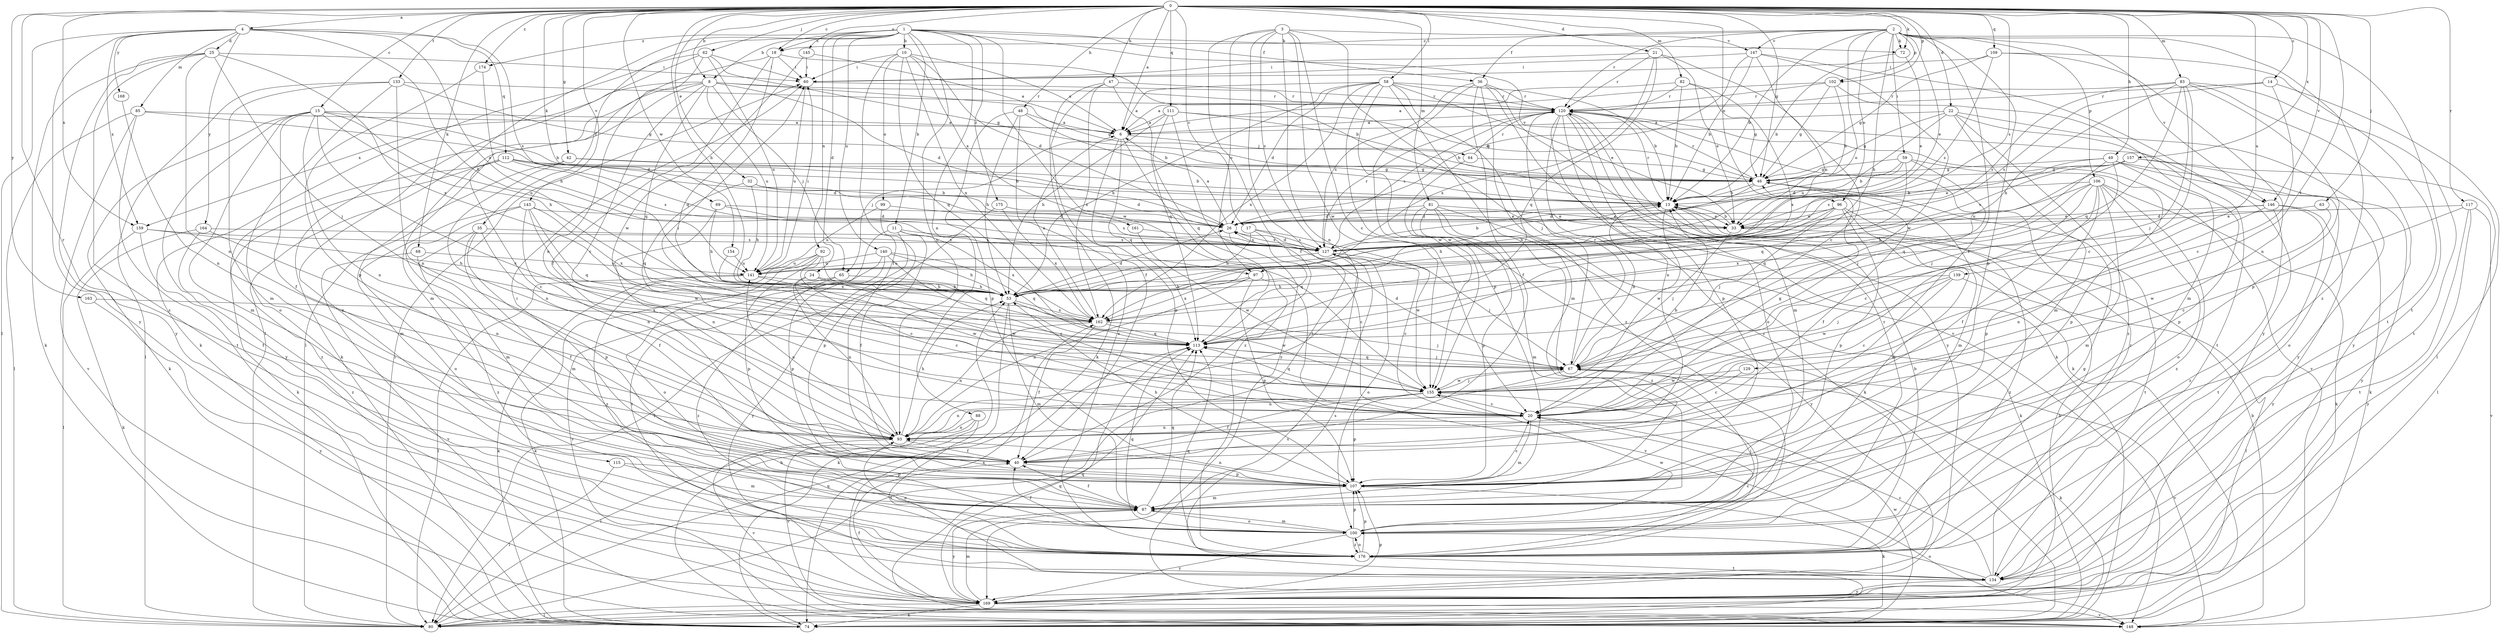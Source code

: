 strict digraph  {
0;
1;
2;
3;
4;
6;
8;
10;
11;
13;
14;
15;
17;
18;
20;
21;
22;
24;
25;
26;
32;
33;
35;
36;
40;
42;
46;
47;
48;
49;
53;
58;
59;
60;
62;
63;
64;
65;
67;
68;
69;
72;
74;
80;
81;
82;
83;
85;
87;
88;
92;
93;
96;
97;
99;
100;
102;
106;
107;
109;
111;
112;
113;
115;
117;
120;
127;
129;
133;
134;
139;
140;
141;
143;
145;
146;
147;
148;
154;
155;
157;
159;
161;
162;
163;
164;
168;
169;
174;
175;
176;
0 -> 4  [label=a];
0 -> 6  [label=a];
0 -> 8  [label=b];
0 -> 14  [label=c];
0 -> 15  [label=c];
0 -> 17  [label=c];
0 -> 18  [label=c];
0 -> 21  [label=d];
0 -> 22  [label=d];
0 -> 32  [label=e];
0 -> 42  [label=g];
0 -> 46  [label=g];
0 -> 47  [label=h];
0 -> 48  [label=h];
0 -> 49  [label=h];
0 -> 53  [label=h];
0 -> 58  [label=i];
0 -> 62  [label=j];
0 -> 63  [label=j];
0 -> 68  [label=k];
0 -> 69  [label=k];
0 -> 72  [label=k];
0 -> 81  [label=m];
0 -> 82  [label=m];
0 -> 83  [label=m];
0 -> 96  [label=o];
0 -> 102  [label=p];
0 -> 109  [label=q];
0 -> 111  [label=q];
0 -> 115  [label=r];
0 -> 117  [label=r];
0 -> 127  [label=s];
0 -> 129  [label=t];
0 -> 133  [label=t];
0 -> 139  [label=u];
0 -> 143  [label=v];
0 -> 145  [label=v];
0 -> 146  [label=v];
0 -> 154  [label=w];
0 -> 157  [label=x];
0 -> 159  [label=x];
0 -> 163  [label=y];
0 -> 174  [label=z];
1 -> 8  [label=b];
1 -> 10  [label=b];
1 -> 11  [label=b];
1 -> 18  [label=c];
1 -> 24  [label=d];
1 -> 35  [label=f];
1 -> 36  [label=f];
1 -> 72  [label=k];
1 -> 80  [label=l];
1 -> 88  [label=n];
1 -> 92  [label=n];
1 -> 93  [label=n];
1 -> 140  [label=u];
1 -> 146  [label=v];
1 -> 155  [label=w];
1 -> 174  [label=z];
1 -> 175  [label=z];
2 -> 13  [label=b];
2 -> 18  [label=c];
2 -> 33  [label=e];
2 -> 36  [label=f];
2 -> 40  [label=f];
2 -> 53  [label=h];
2 -> 59  [label=i];
2 -> 72  [label=k];
2 -> 96  [label=o];
2 -> 97  [label=o];
2 -> 102  [label=p];
2 -> 106  [label=p];
2 -> 107  [label=p];
2 -> 120  [label=r];
2 -> 134  [label=t];
2 -> 146  [label=v];
2 -> 147  [label=v];
2 -> 176  [label=z];
3 -> 20  [label=c];
3 -> 40  [label=f];
3 -> 80  [label=l];
3 -> 93  [label=n];
3 -> 97  [label=o];
3 -> 127  [label=s];
3 -> 147  [label=v];
3 -> 148  [label=v];
3 -> 155  [label=w];
4 -> 25  [label=d];
4 -> 53  [label=h];
4 -> 80  [label=l];
4 -> 85  [label=m];
4 -> 97  [label=o];
4 -> 112  [label=q];
4 -> 127  [label=s];
4 -> 159  [label=x];
4 -> 164  [label=y];
4 -> 168  [label=y];
4 -> 169  [label=y];
6 -> 64  [label=j];
6 -> 65  [label=j];
6 -> 107  [label=p];
6 -> 113  [label=q];
6 -> 176  [label=z];
8 -> 20  [label=c];
8 -> 26  [label=d];
8 -> 46  [label=g];
8 -> 65  [label=j];
8 -> 74  [label=k];
8 -> 87  [label=m];
8 -> 113  [label=q];
8 -> 120  [label=r];
8 -> 141  [label=u];
8 -> 159  [label=x];
10 -> 6  [label=a];
10 -> 26  [label=d];
10 -> 40  [label=f];
10 -> 60  [label=i];
10 -> 99  [label=o];
10 -> 113  [label=q];
10 -> 161  [label=x];
10 -> 162  [label=x];
11 -> 40  [label=f];
11 -> 127  [label=s];
11 -> 134  [label=t];
11 -> 162  [label=x];
11 -> 169  [label=y];
13 -> 26  [label=d];
13 -> 33  [label=e];
13 -> 120  [label=r];
13 -> 155  [label=w];
14 -> 20  [label=c];
14 -> 80  [label=l];
14 -> 120  [label=r];
14 -> 127  [label=s];
15 -> 6  [label=a];
15 -> 13  [label=b];
15 -> 20  [label=c];
15 -> 40  [label=f];
15 -> 53  [label=h];
15 -> 74  [label=k];
15 -> 87  [label=m];
15 -> 93  [label=n];
15 -> 141  [label=u];
15 -> 169  [label=y];
17 -> 53  [label=h];
17 -> 113  [label=q];
17 -> 127  [label=s];
17 -> 155  [label=w];
18 -> 13  [label=b];
18 -> 40  [label=f];
18 -> 60  [label=i];
18 -> 80  [label=l];
18 -> 113  [label=q];
20 -> 13  [label=b];
20 -> 46  [label=g];
20 -> 87  [label=m];
20 -> 93  [label=n];
21 -> 20  [label=c];
21 -> 33  [label=e];
21 -> 60  [label=i];
21 -> 113  [label=q];
21 -> 120  [label=r];
21 -> 162  [label=x];
22 -> 6  [label=a];
22 -> 46  [label=g];
22 -> 87  [label=m];
22 -> 134  [label=t];
22 -> 141  [label=u];
22 -> 169  [label=y];
22 -> 176  [label=z];
24 -> 20  [label=c];
24 -> 53  [label=h];
24 -> 93  [label=n];
24 -> 155  [label=w];
25 -> 60  [label=i];
25 -> 67  [label=j];
25 -> 74  [label=k];
25 -> 93  [label=n];
25 -> 162  [label=x];
25 -> 169  [label=y];
25 -> 176  [label=z];
26 -> 6  [label=a];
26 -> 20  [label=c];
26 -> 127  [label=s];
32 -> 13  [label=b];
32 -> 26  [label=d];
32 -> 53  [label=h];
32 -> 113  [label=q];
33 -> 13  [label=b];
33 -> 67  [label=j];
33 -> 176  [label=z];
35 -> 40  [label=f];
35 -> 87  [label=m];
35 -> 107  [label=p];
35 -> 127  [label=s];
35 -> 176  [label=z];
36 -> 40  [label=f];
36 -> 74  [label=k];
36 -> 120  [label=r];
36 -> 127  [label=s];
36 -> 155  [label=w];
36 -> 169  [label=y];
36 -> 176  [label=z];
40 -> 107  [label=p];
42 -> 13  [label=b];
42 -> 46  [label=g];
42 -> 87  [label=m];
42 -> 93  [label=n];
46 -> 13  [label=b];
46 -> 40  [label=f];
46 -> 53  [label=h];
46 -> 87  [label=m];
46 -> 120  [label=r];
47 -> 40  [label=f];
47 -> 74  [label=k];
47 -> 113  [label=q];
47 -> 120  [label=r];
47 -> 162  [label=x];
48 -> 6  [label=a];
48 -> 13  [label=b];
48 -> 53  [label=h];
48 -> 107  [label=p];
48 -> 176  [label=z];
49 -> 46  [label=g];
49 -> 67  [label=j];
49 -> 74  [label=k];
49 -> 100  [label=o];
49 -> 107  [label=p];
49 -> 113  [label=q];
49 -> 127  [label=s];
53 -> 26  [label=d];
53 -> 74  [label=k];
53 -> 87  [label=m];
53 -> 155  [label=w];
53 -> 162  [label=x];
58 -> 6  [label=a];
58 -> 13  [label=b];
58 -> 26  [label=d];
58 -> 33  [label=e];
58 -> 53  [label=h];
58 -> 67  [label=j];
58 -> 87  [label=m];
58 -> 107  [label=p];
58 -> 120  [label=r];
58 -> 155  [label=w];
58 -> 162  [label=x];
59 -> 13  [label=b];
59 -> 26  [label=d];
59 -> 46  [label=g];
59 -> 67  [label=j];
59 -> 107  [label=p];
59 -> 113  [label=q];
60 -> 120  [label=r];
60 -> 141  [label=u];
62 -> 46  [label=g];
62 -> 60  [label=i];
62 -> 74  [label=k];
62 -> 93  [label=n];
62 -> 141  [label=u];
62 -> 176  [label=z];
63 -> 33  [label=e];
63 -> 155  [label=w];
64 -> 46  [label=g];
64 -> 74  [label=k];
64 -> 120  [label=r];
65 -> 53  [label=h];
65 -> 74  [label=k];
65 -> 176  [label=z];
67 -> 13  [label=b];
67 -> 26  [label=d];
67 -> 60  [label=i];
67 -> 74  [label=k];
67 -> 93  [label=n];
67 -> 113  [label=q];
67 -> 120  [label=r];
67 -> 148  [label=v];
67 -> 155  [label=w];
68 -> 40  [label=f];
68 -> 141  [label=u];
68 -> 148  [label=v];
69 -> 33  [label=e];
69 -> 53  [label=h];
69 -> 93  [label=n];
69 -> 127  [label=s];
72 -> 13  [label=b];
72 -> 33  [label=e];
74 -> 53  [label=h];
74 -> 127  [label=s];
74 -> 155  [label=w];
80 -> 13  [label=b];
80 -> 60  [label=i];
80 -> 113  [label=q];
81 -> 26  [label=d];
81 -> 33  [label=e];
81 -> 74  [label=k];
81 -> 87  [label=m];
81 -> 107  [label=p];
81 -> 169  [label=y];
81 -> 176  [label=z];
82 -> 6  [label=a];
82 -> 13  [label=b];
82 -> 46  [label=g];
82 -> 120  [label=r];
82 -> 162  [label=x];
83 -> 20  [label=c];
83 -> 53  [label=h];
83 -> 67  [label=j];
83 -> 107  [label=p];
83 -> 113  [label=q];
83 -> 120  [label=r];
83 -> 127  [label=s];
83 -> 134  [label=t];
83 -> 169  [label=y];
85 -> 6  [label=a];
85 -> 26  [label=d];
85 -> 80  [label=l];
85 -> 134  [label=t];
85 -> 148  [label=v];
87 -> 40  [label=f];
87 -> 60  [label=i];
87 -> 100  [label=o];
87 -> 113  [label=q];
87 -> 169  [label=y];
88 -> 80  [label=l];
88 -> 93  [label=n];
88 -> 134  [label=t];
88 -> 148  [label=v];
92 -> 20  [label=c];
92 -> 100  [label=o];
92 -> 107  [label=p];
92 -> 113  [label=q];
92 -> 141  [label=u];
92 -> 176  [label=z];
93 -> 40  [label=f];
93 -> 53  [label=h];
93 -> 141  [label=u];
93 -> 148  [label=v];
96 -> 26  [label=d];
96 -> 33  [label=e];
96 -> 53  [label=h];
96 -> 67  [label=j];
96 -> 87  [label=m];
96 -> 107  [label=p];
96 -> 134  [label=t];
97 -> 53  [label=h];
97 -> 93  [label=n];
97 -> 107  [label=p];
97 -> 148  [label=v];
97 -> 162  [label=x];
99 -> 26  [label=d];
99 -> 107  [label=p];
99 -> 141  [label=u];
100 -> 13  [label=b];
100 -> 40  [label=f];
100 -> 67  [label=j];
100 -> 87  [label=m];
100 -> 107  [label=p];
100 -> 113  [label=q];
100 -> 120  [label=r];
100 -> 155  [label=w];
100 -> 169  [label=y];
100 -> 176  [label=z];
102 -> 6  [label=a];
102 -> 13  [label=b];
102 -> 46  [label=g];
102 -> 87  [label=m];
102 -> 120  [label=r];
106 -> 13  [label=b];
106 -> 20  [label=c];
106 -> 40  [label=f];
106 -> 53  [label=h];
106 -> 74  [label=k];
106 -> 87  [label=m];
106 -> 100  [label=o];
106 -> 107  [label=p];
106 -> 113  [label=q];
106 -> 176  [label=z];
107 -> 20  [label=c];
107 -> 53  [label=h];
107 -> 74  [label=k];
107 -> 87  [label=m];
107 -> 93  [label=n];
109 -> 46  [label=g];
109 -> 60  [label=i];
109 -> 93  [label=n];
109 -> 127  [label=s];
109 -> 134  [label=t];
111 -> 6  [label=a];
111 -> 13  [label=b];
111 -> 46  [label=g];
111 -> 53  [label=h];
111 -> 113  [label=q];
111 -> 169  [label=y];
112 -> 13  [label=b];
112 -> 20  [label=c];
112 -> 26  [label=d];
112 -> 46  [label=g];
112 -> 74  [label=k];
112 -> 127  [label=s];
112 -> 176  [label=z];
113 -> 67  [label=j];
115 -> 80  [label=l];
115 -> 87  [label=m];
115 -> 107  [label=p];
117 -> 20  [label=c];
117 -> 26  [label=d];
117 -> 134  [label=t];
117 -> 148  [label=v];
117 -> 169  [label=y];
120 -> 6  [label=a];
120 -> 74  [label=k];
120 -> 87  [label=m];
120 -> 93  [label=n];
120 -> 100  [label=o];
120 -> 107  [label=p];
120 -> 127  [label=s];
120 -> 148  [label=v];
120 -> 176  [label=z];
127 -> 13  [label=b];
127 -> 20  [label=c];
127 -> 26  [label=d];
127 -> 67  [label=j];
127 -> 100  [label=o];
127 -> 120  [label=r];
127 -> 141  [label=u];
129 -> 20  [label=c];
129 -> 155  [label=w];
133 -> 46  [label=g];
133 -> 80  [label=l];
133 -> 87  [label=m];
133 -> 93  [label=n];
133 -> 100  [label=o];
133 -> 120  [label=r];
134 -> 20  [label=c];
134 -> 100  [label=o];
134 -> 120  [label=r];
134 -> 127  [label=s];
134 -> 169  [label=y];
139 -> 20  [label=c];
139 -> 53  [label=h];
139 -> 67  [label=j];
139 -> 80  [label=l];
139 -> 155  [label=w];
140 -> 20  [label=c];
140 -> 53  [label=h];
140 -> 107  [label=p];
140 -> 113  [label=q];
140 -> 141  [label=u];
140 -> 148  [label=v];
141 -> 53  [label=h];
141 -> 60  [label=i];
141 -> 74  [label=k];
141 -> 80  [label=l];
141 -> 155  [label=w];
143 -> 26  [label=d];
143 -> 87  [label=m];
143 -> 93  [label=n];
143 -> 100  [label=o];
143 -> 113  [label=q];
143 -> 155  [label=w];
143 -> 162  [label=x];
145 -> 6  [label=a];
145 -> 60  [label=i];
145 -> 155  [label=w];
146 -> 33  [label=e];
146 -> 93  [label=n];
146 -> 134  [label=t];
146 -> 162  [label=x];
146 -> 169  [label=y];
146 -> 176  [label=z];
147 -> 13  [label=b];
147 -> 26  [label=d];
147 -> 60  [label=i];
147 -> 141  [label=u];
147 -> 155  [label=w];
147 -> 169  [label=y];
148 -> 13  [label=b];
148 -> 113  [label=q];
154 -> 141  [label=u];
154 -> 162  [label=x];
155 -> 20  [label=c];
155 -> 40  [label=f];
155 -> 67  [label=j];
155 -> 93  [label=n];
155 -> 107  [label=p];
155 -> 113  [label=q];
157 -> 33  [label=e];
157 -> 46  [label=g];
157 -> 80  [label=l];
157 -> 127  [label=s];
157 -> 141  [label=u];
157 -> 169  [label=y];
159 -> 40  [label=f];
159 -> 53  [label=h];
159 -> 80  [label=l];
159 -> 127  [label=s];
161 -> 127  [label=s];
161 -> 155  [label=w];
162 -> 6  [label=a];
162 -> 40  [label=f];
162 -> 67  [label=j];
162 -> 93  [label=n];
162 -> 113  [label=q];
163 -> 162  [label=x];
163 -> 169  [label=y];
164 -> 74  [label=k];
164 -> 93  [label=n];
164 -> 127  [label=s];
164 -> 176  [label=z];
168 -> 93  [label=n];
169 -> 40  [label=f];
169 -> 74  [label=k];
169 -> 80  [label=l];
169 -> 87  [label=m];
169 -> 107  [label=p];
169 -> 113  [label=q];
169 -> 148  [label=v];
169 -> 162  [label=x];
174 -> 53  [label=h];
174 -> 107  [label=p];
175 -> 33  [label=e];
175 -> 80  [label=l];
175 -> 162  [label=x];
176 -> 20  [label=c];
176 -> 46  [label=g];
176 -> 93  [label=n];
176 -> 100  [label=o];
176 -> 107  [label=p];
176 -> 113  [label=q];
176 -> 134  [label=t];
}

